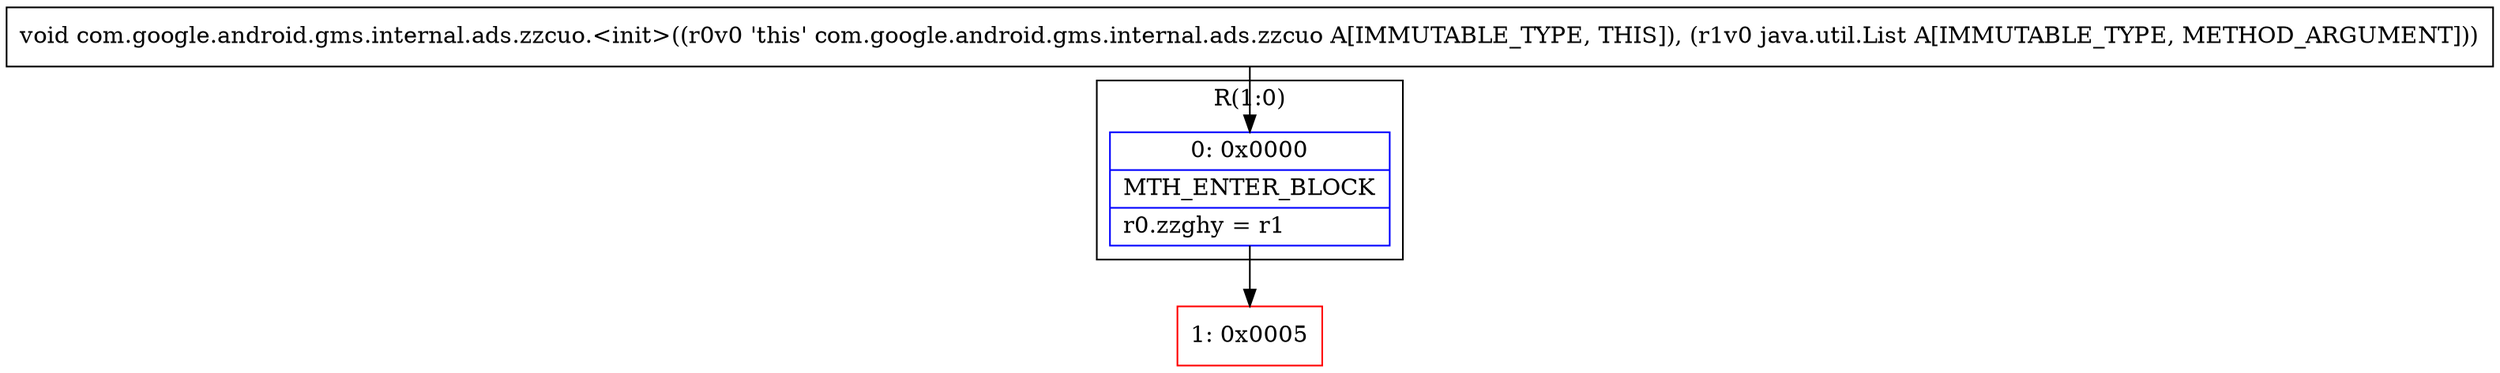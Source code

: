 digraph "CFG forcom.google.android.gms.internal.ads.zzcuo.\<init\>(Ljava\/util\/List;)V" {
subgraph cluster_Region_802129605 {
label = "R(1:0)";
node [shape=record,color=blue];
Node_0 [shape=record,label="{0\:\ 0x0000|MTH_ENTER_BLOCK\l|r0.zzghy = r1\l}"];
}
Node_1 [shape=record,color=red,label="{1\:\ 0x0005}"];
MethodNode[shape=record,label="{void com.google.android.gms.internal.ads.zzcuo.\<init\>((r0v0 'this' com.google.android.gms.internal.ads.zzcuo A[IMMUTABLE_TYPE, THIS]), (r1v0 java.util.List A[IMMUTABLE_TYPE, METHOD_ARGUMENT])) }"];
MethodNode -> Node_0;
Node_0 -> Node_1;
}

